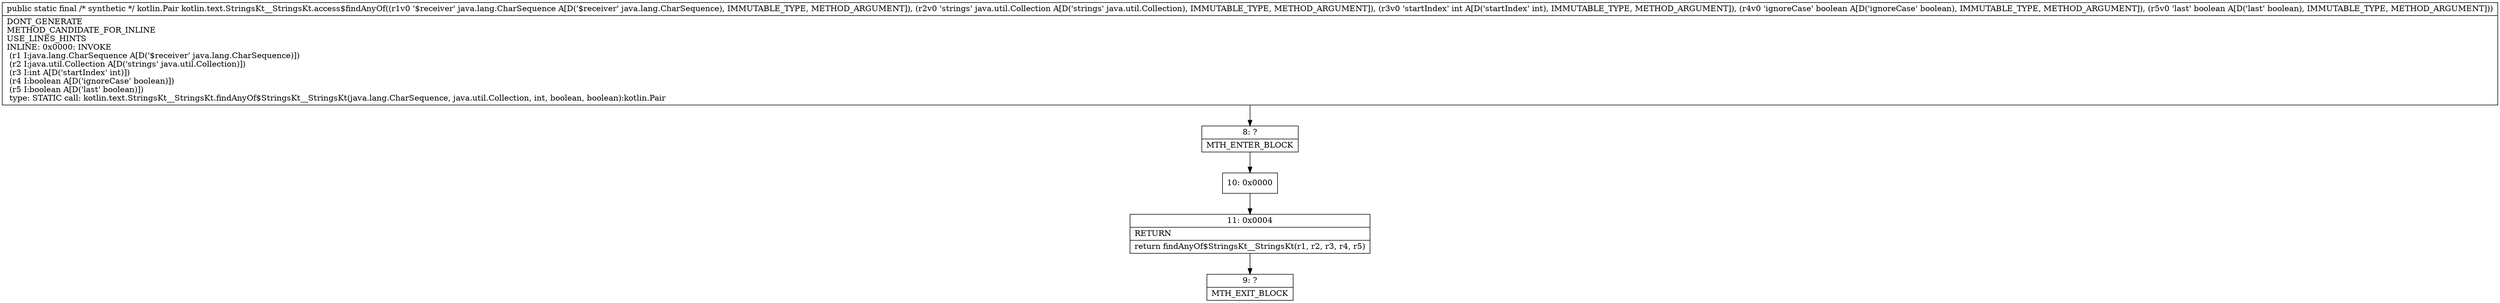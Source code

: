 digraph "CFG forkotlin.text.StringsKt__StringsKt.access$findAnyOf(Ljava\/lang\/CharSequence;Ljava\/util\/Collection;IZZ)Lkotlin\/Pair;" {
Node_8 [shape=record,label="{8\:\ ?|MTH_ENTER_BLOCK\l}"];
Node_10 [shape=record,label="{10\:\ 0x0000}"];
Node_11 [shape=record,label="{11\:\ 0x0004|RETURN\l|return findAnyOf$StringsKt__StringsKt(r1, r2, r3, r4, r5)\l}"];
Node_9 [shape=record,label="{9\:\ ?|MTH_EXIT_BLOCK\l}"];
MethodNode[shape=record,label="{public static final \/* synthetic *\/ kotlin.Pair kotlin.text.StringsKt__StringsKt.access$findAnyOf((r1v0 '$receiver' java.lang.CharSequence A[D('$receiver' java.lang.CharSequence), IMMUTABLE_TYPE, METHOD_ARGUMENT]), (r2v0 'strings' java.util.Collection A[D('strings' java.util.Collection), IMMUTABLE_TYPE, METHOD_ARGUMENT]), (r3v0 'startIndex' int A[D('startIndex' int), IMMUTABLE_TYPE, METHOD_ARGUMENT]), (r4v0 'ignoreCase' boolean A[D('ignoreCase' boolean), IMMUTABLE_TYPE, METHOD_ARGUMENT]), (r5v0 'last' boolean A[D('last' boolean), IMMUTABLE_TYPE, METHOD_ARGUMENT]))  | DONT_GENERATE\lMETHOD_CANDIDATE_FOR_INLINE\lUSE_LINES_HINTS\lINLINE: 0x0000: INVOKE  \l  (r1 I:java.lang.CharSequence A[D('$receiver' java.lang.CharSequence)])\l  (r2 I:java.util.Collection A[D('strings' java.util.Collection)])\l  (r3 I:int A[D('startIndex' int)])\l  (r4 I:boolean A[D('ignoreCase' boolean)])\l  (r5 I:boolean A[D('last' boolean)])\l type: STATIC call: kotlin.text.StringsKt__StringsKt.findAnyOf$StringsKt__StringsKt(java.lang.CharSequence, java.util.Collection, int, boolean, boolean):kotlin.Pair\l}"];
MethodNode -> Node_8;Node_8 -> Node_10;
Node_10 -> Node_11;
Node_11 -> Node_9;
}

